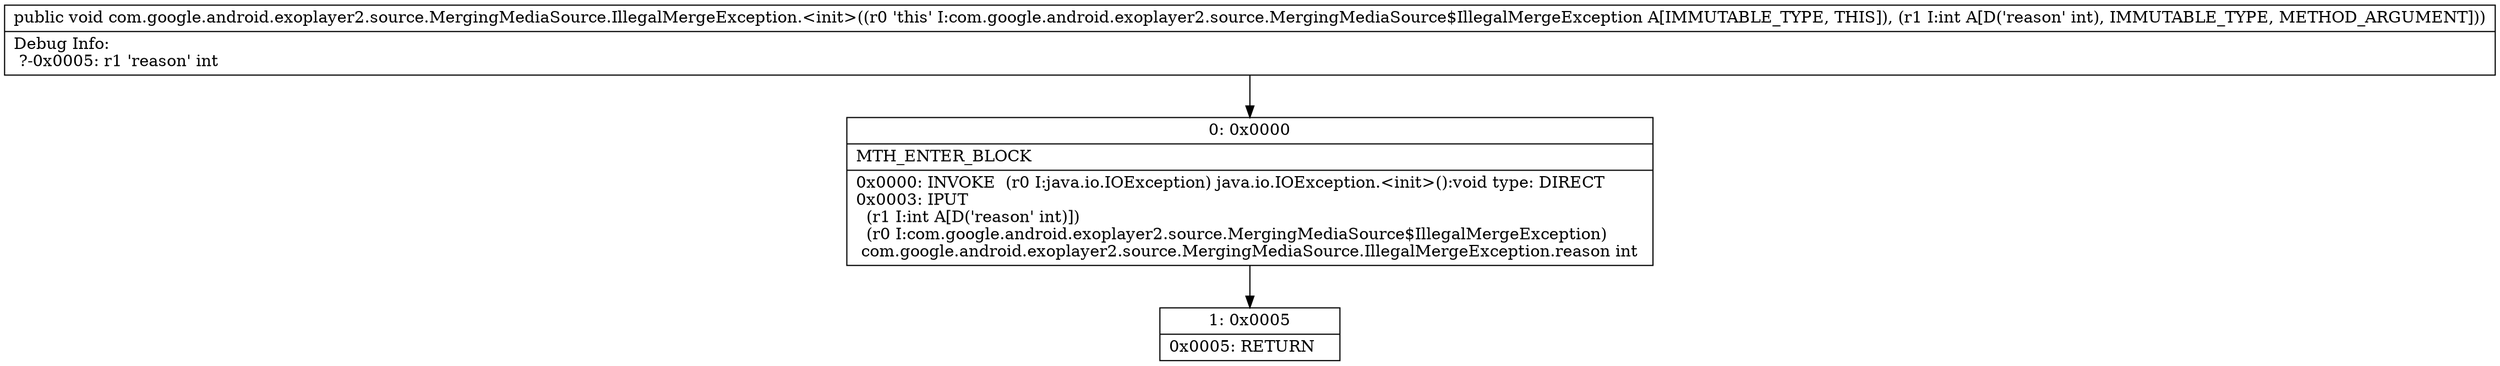 digraph "CFG forcom.google.android.exoplayer2.source.MergingMediaSource.IllegalMergeException.\<init\>(I)V" {
Node_0 [shape=record,label="{0\:\ 0x0000|MTH_ENTER_BLOCK\l|0x0000: INVOKE  (r0 I:java.io.IOException) java.io.IOException.\<init\>():void type: DIRECT \l0x0003: IPUT  \l  (r1 I:int A[D('reason' int)])\l  (r0 I:com.google.android.exoplayer2.source.MergingMediaSource$IllegalMergeException)\l com.google.android.exoplayer2.source.MergingMediaSource.IllegalMergeException.reason int \l}"];
Node_1 [shape=record,label="{1\:\ 0x0005|0x0005: RETURN   \l}"];
MethodNode[shape=record,label="{public void com.google.android.exoplayer2.source.MergingMediaSource.IllegalMergeException.\<init\>((r0 'this' I:com.google.android.exoplayer2.source.MergingMediaSource$IllegalMergeException A[IMMUTABLE_TYPE, THIS]), (r1 I:int A[D('reason' int), IMMUTABLE_TYPE, METHOD_ARGUMENT]))  | Debug Info:\l  ?\-0x0005: r1 'reason' int\l}"];
MethodNode -> Node_0;
Node_0 -> Node_1;
}

